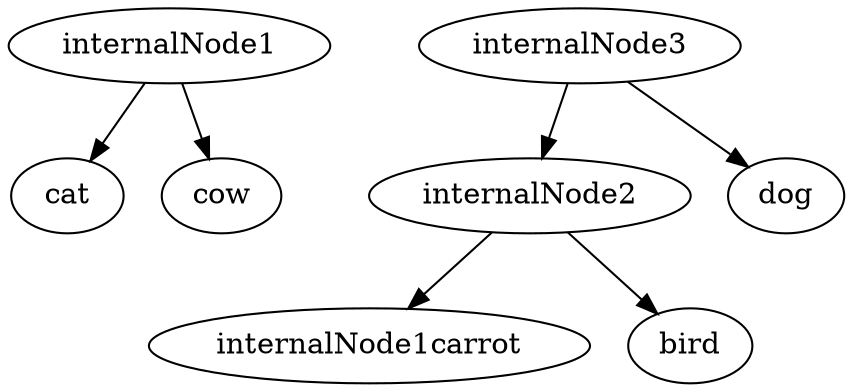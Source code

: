 strict digraph G1 {
internalNode1 -> cat
internalNode1 -> cow
internalNode2 -> internalNode1carrot
internalNode2 -> bird
internalNode3 -> dog
internalNode3 -> internalNode2
}
